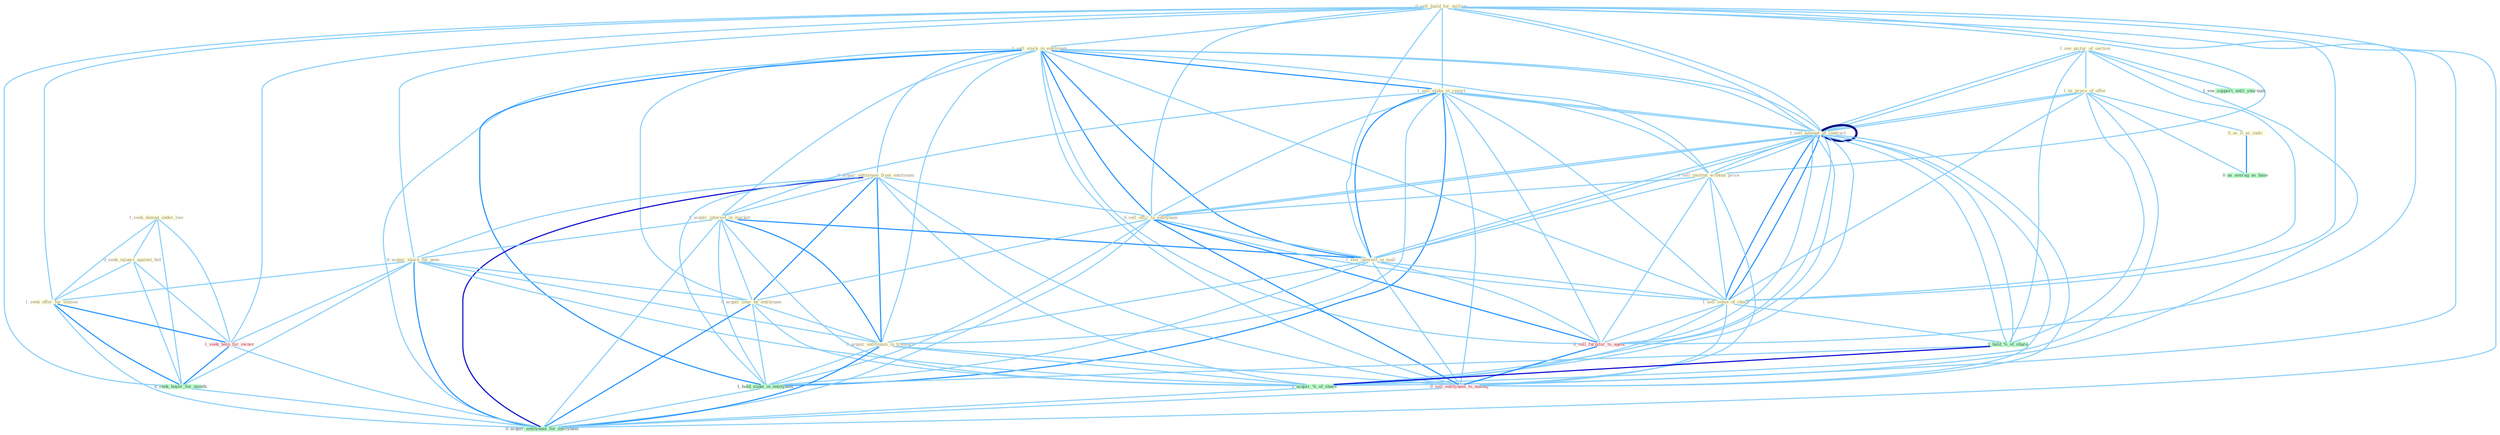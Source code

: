Graph G{ 
    node
    [shape=polygon,style=filled,width=.5,height=.06,color="#BDFCC9",fixedsize=true,fontsize=4,
    fontcolor="#2f4f4f"];
    {node
    [color="#ffffe0", fontcolor="#8b7d6b"] "0_sell_build_for_million " "1_sell_stock_in_entitynam " "1_sell_stake_in_resort " "1_see_pictur_of_section " "0_acquir_entitynam_from_entitynam " "1_us_proce_of_offer " "1_sell_amount_of_contract " "0_sell_institut_without_price " "1_acquir_interest_in_market " "1_seek_damag_under_law " "0_sell_offic_to_entitynam " "1_sell_amount_of_contract " "0_seek_injunct_against_bid " "1_sell_interest_in_mall " "0_acquir_share_for_penc " "0_acquir_year_by_entitynam " "0_acquir_entitynam_in_transact " "1_sell_some_of_check " "0_us_it_as_indic " "1_seek_offer_for_station "}
{node [color="#fff0f5", fontcolor="#b22222"] "1_seek_help_for_owner " "0_sell_furnitur_to_agenc " "0_sell_entitynam_to_manag "}
edge [color="#B0E2FF"];

	"0_sell_build_for_million " -- "1_sell_stock_in_entitynam " [w="1", color="#87cefa" ];
	"0_sell_build_for_million " -- "1_sell_stake_in_resort " [w="1", color="#87cefa" ];
	"0_sell_build_for_million " -- "1_sell_amount_of_contract " [w="1", color="#87cefa" ];
	"0_sell_build_for_million " -- "0_sell_institut_without_price " [w="1", color="#87cefa" ];
	"0_sell_build_for_million " -- "0_sell_offic_to_entitynam " [w="1", color="#87cefa" ];
	"0_sell_build_for_million " -- "1_sell_amount_of_contract " [w="1", color="#87cefa" ];
	"0_sell_build_for_million " -- "1_sell_interest_in_mall " [w="1", color="#87cefa" ];
	"0_sell_build_for_million " -- "0_acquir_share_for_penc " [w="1", color="#87cefa" ];
	"0_sell_build_for_million " -- "1_sell_some_of_check " [w="1", color="#87cefa" ];
	"0_sell_build_for_million " -- "1_seek_offer_for_station " [w="1", color="#87cefa" ];
	"0_sell_build_for_million " -- "1_seek_help_for_owner " [w="1", color="#87cefa" ];
	"0_sell_build_for_million " -- "0_seek_buyer_for_month " [w="1", color="#87cefa" ];
	"0_sell_build_for_million " -- "0_sell_furnitur_to_agenc " [w="1", color="#87cefa" ];
	"0_sell_build_for_million " -- "0_sell_entitynam_to_manag " [w="1", color="#87cefa" ];
	"0_sell_build_for_million " -- "0_acquir_entitynam_for_entitynam " [w="1", color="#87cefa" ];
	"1_sell_stock_in_entitynam " -- "1_sell_stake_in_resort " [w="2", color="#1e90ff" , len=0.8];
	"1_sell_stock_in_entitynam " -- "0_acquir_entitynam_from_entitynam " [w="1", color="#87cefa" ];
	"1_sell_stock_in_entitynam " -- "1_sell_amount_of_contract " [w="1", color="#87cefa" ];
	"1_sell_stock_in_entitynam " -- "0_sell_institut_without_price " [w="1", color="#87cefa" ];
	"1_sell_stock_in_entitynam " -- "1_acquir_interest_in_market " [w="1", color="#87cefa" ];
	"1_sell_stock_in_entitynam " -- "0_sell_offic_to_entitynam " [w="2", color="#1e90ff" , len=0.8];
	"1_sell_stock_in_entitynam " -- "1_sell_amount_of_contract " [w="1", color="#87cefa" ];
	"1_sell_stock_in_entitynam " -- "1_sell_interest_in_mall " [w="2", color="#1e90ff" , len=0.8];
	"1_sell_stock_in_entitynam " -- "0_acquir_year_by_entitynam " [w="1", color="#87cefa" ];
	"1_sell_stock_in_entitynam " -- "0_acquir_entitynam_in_transact " [w="1", color="#87cefa" ];
	"1_sell_stock_in_entitynam " -- "1_sell_some_of_check " [w="1", color="#87cefa" ];
	"1_sell_stock_in_entitynam " -- "1_hold_stake_in_entitynam " [w="2", color="#1e90ff" , len=0.8];
	"1_sell_stock_in_entitynam " -- "0_sell_furnitur_to_agenc " [w="1", color="#87cefa" ];
	"1_sell_stock_in_entitynam " -- "0_sell_entitynam_to_manag " [w="1", color="#87cefa" ];
	"1_sell_stock_in_entitynam " -- "0_acquir_entitynam_for_entitynam " [w="1", color="#87cefa" ];
	"1_sell_stake_in_resort " -- "1_sell_amount_of_contract " [w="1", color="#87cefa" ];
	"1_sell_stake_in_resort " -- "0_sell_institut_without_price " [w="1", color="#87cefa" ];
	"1_sell_stake_in_resort " -- "1_acquir_interest_in_market " [w="1", color="#87cefa" ];
	"1_sell_stake_in_resort " -- "0_sell_offic_to_entitynam " [w="1", color="#87cefa" ];
	"1_sell_stake_in_resort " -- "1_sell_amount_of_contract " [w="1", color="#87cefa" ];
	"1_sell_stake_in_resort " -- "1_sell_interest_in_mall " [w="2", color="#1e90ff" , len=0.8];
	"1_sell_stake_in_resort " -- "0_acquir_entitynam_in_transact " [w="1", color="#87cefa" ];
	"1_sell_stake_in_resort " -- "1_sell_some_of_check " [w="1", color="#87cefa" ];
	"1_sell_stake_in_resort " -- "1_hold_stake_in_entitynam " [w="2", color="#1e90ff" , len=0.8];
	"1_sell_stake_in_resort " -- "0_sell_furnitur_to_agenc " [w="1", color="#87cefa" ];
	"1_sell_stake_in_resort " -- "0_sell_entitynam_to_manag " [w="1", color="#87cefa" ];
	"1_see_pictur_of_section " -- "1_us_proce_of_offer " [w="1", color="#87cefa" ];
	"1_see_pictur_of_section " -- "1_sell_amount_of_contract " [w="1", color="#87cefa" ];
	"1_see_pictur_of_section " -- "1_sell_amount_of_contract " [w="1", color="#87cefa" ];
	"1_see_pictur_of_section " -- "1_sell_some_of_check " [w="1", color="#87cefa" ];
	"1_see_pictur_of_section " -- "1_hold_%_of_share " [w="1", color="#87cefa" ];
	"1_see_pictur_of_section " -- "1_acquir_%_of_share " [w="1", color="#87cefa" ];
	"1_see_pictur_of_section " -- "1_see_support_until_yearnum " [w="1", color="#87cefa" ];
	"0_acquir_entitynam_from_entitynam " -- "1_acquir_interest_in_market " [w="1", color="#87cefa" ];
	"0_acquir_entitynam_from_entitynam " -- "0_sell_offic_to_entitynam " [w="1", color="#87cefa" ];
	"0_acquir_entitynam_from_entitynam " -- "0_acquir_share_for_penc " [w="1", color="#87cefa" ];
	"0_acquir_entitynam_from_entitynam " -- "0_acquir_year_by_entitynam " [w="2", color="#1e90ff" , len=0.8];
	"0_acquir_entitynam_from_entitynam " -- "0_acquir_entitynam_in_transact " [w="2", color="#1e90ff" , len=0.8];
	"0_acquir_entitynam_from_entitynam " -- "1_hold_stake_in_entitynam " [w="1", color="#87cefa" ];
	"0_acquir_entitynam_from_entitynam " -- "1_acquir_%_of_share " [w="1", color="#87cefa" ];
	"0_acquir_entitynam_from_entitynam " -- "0_sell_entitynam_to_manag " [w="1", color="#87cefa" ];
	"0_acquir_entitynam_from_entitynam " -- "0_acquir_entitynam_for_entitynam " [w="3", color="#0000cd" , len=0.6];
	"1_us_proce_of_offer " -- "1_sell_amount_of_contract " [w="1", color="#87cefa" ];
	"1_us_proce_of_offer " -- "1_sell_amount_of_contract " [w="1", color="#87cefa" ];
	"1_us_proce_of_offer " -- "1_sell_some_of_check " [w="1", color="#87cefa" ];
	"1_us_proce_of_offer " -- "0_us_it_as_indic " [w="1", color="#87cefa" ];
	"1_us_proce_of_offer " -- "1_hold_%_of_share " [w="1", color="#87cefa" ];
	"1_us_proce_of_offer " -- "1_acquir_%_of_share " [w="1", color="#87cefa" ];
	"1_us_proce_of_offer " -- "0_us_averag_as_base " [w="1", color="#87cefa" ];
	"1_sell_amount_of_contract " -- "0_sell_institut_without_price " [w="1", color="#87cefa" ];
	"1_sell_amount_of_contract " -- "0_sell_offic_to_entitynam " [w="1", color="#87cefa" ];
	"1_sell_amount_of_contract " -- "1_sell_amount_of_contract " [w="4", style=bold, color="#000080", len=0.4];
	"1_sell_amount_of_contract " -- "1_sell_interest_in_mall " [w="1", color="#87cefa" ];
	"1_sell_amount_of_contract " -- "1_sell_some_of_check " [w="2", color="#1e90ff" , len=0.8];
	"1_sell_amount_of_contract " -- "1_hold_%_of_share " [w="1", color="#87cefa" ];
	"1_sell_amount_of_contract " -- "1_acquir_%_of_share " [w="1", color="#87cefa" ];
	"1_sell_amount_of_contract " -- "0_sell_furnitur_to_agenc " [w="1", color="#87cefa" ];
	"1_sell_amount_of_contract " -- "0_sell_entitynam_to_manag " [w="1", color="#87cefa" ];
	"0_sell_institut_without_price " -- "0_sell_offic_to_entitynam " [w="1", color="#87cefa" ];
	"0_sell_institut_without_price " -- "1_sell_amount_of_contract " [w="1", color="#87cefa" ];
	"0_sell_institut_without_price " -- "1_sell_interest_in_mall " [w="1", color="#87cefa" ];
	"0_sell_institut_without_price " -- "1_sell_some_of_check " [w="1", color="#87cefa" ];
	"0_sell_institut_without_price " -- "0_sell_furnitur_to_agenc " [w="1", color="#87cefa" ];
	"0_sell_institut_without_price " -- "0_sell_entitynam_to_manag " [w="1", color="#87cefa" ];
	"1_acquir_interest_in_market " -- "1_sell_interest_in_mall " [w="2", color="#1e90ff" , len=0.8];
	"1_acquir_interest_in_market " -- "0_acquir_share_for_penc " [w="1", color="#87cefa" ];
	"1_acquir_interest_in_market " -- "0_acquir_year_by_entitynam " [w="1", color="#87cefa" ];
	"1_acquir_interest_in_market " -- "0_acquir_entitynam_in_transact " [w="2", color="#1e90ff" , len=0.8];
	"1_acquir_interest_in_market " -- "1_hold_stake_in_entitynam " [w="1", color="#87cefa" ];
	"1_acquir_interest_in_market " -- "1_acquir_%_of_share " [w="1", color="#87cefa" ];
	"1_acquir_interest_in_market " -- "0_acquir_entitynam_for_entitynam " [w="1", color="#87cefa" ];
	"1_seek_damag_under_law " -- "0_seek_injunct_against_bid " [w="1", color="#87cefa" ];
	"1_seek_damag_under_law " -- "1_seek_offer_for_station " [w="1", color="#87cefa" ];
	"1_seek_damag_under_law " -- "1_seek_help_for_owner " [w="1", color="#87cefa" ];
	"1_seek_damag_under_law " -- "0_seek_buyer_for_month " [w="1", color="#87cefa" ];
	"0_sell_offic_to_entitynam " -- "1_sell_amount_of_contract " [w="1", color="#87cefa" ];
	"0_sell_offic_to_entitynam " -- "1_sell_interest_in_mall " [w="1", color="#87cefa" ];
	"0_sell_offic_to_entitynam " -- "0_acquir_year_by_entitynam " [w="1", color="#87cefa" ];
	"0_sell_offic_to_entitynam " -- "1_sell_some_of_check " [w="1", color="#87cefa" ];
	"0_sell_offic_to_entitynam " -- "1_hold_stake_in_entitynam " [w="1", color="#87cefa" ];
	"0_sell_offic_to_entitynam " -- "0_sell_furnitur_to_agenc " [w="2", color="#1e90ff" , len=0.8];
	"0_sell_offic_to_entitynam " -- "0_sell_entitynam_to_manag " [w="2", color="#1e90ff" , len=0.8];
	"0_sell_offic_to_entitynam " -- "0_acquir_entitynam_for_entitynam " [w="1", color="#87cefa" ];
	"1_sell_amount_of_contract " -- "1_sell_interest_in_mall " [w="1", color="#87cefa" ];
	"1_sell_amount_of_contract " -- "1_sell_some_of_check " [w="2", color="#1e90ff" , len=0.8];
	"1_sell_amount_of_contract " -- "1_hold_%_of_share " [w="1", color="#87cefa" ];
	"1_sell_amount_of_contract " -- "1_acquir_%_of_share " [w="1", color="#87cefa" ];
	"1_sell_amount_of_contract " -- "0_sell_furnitur_to_agenc " [w="1", color="#87cefa" ];
	"1_sell_amount_of_contract " -- "0_sell_entitynam_to_manag " [w="1", color="#87cefa" ];
	"0_seek_injunct_against_bid " -- "1_seek_offer_for_station " [w="1", color="#87cefa" ];
	"0_seek_injunct_against_bid " -- "1_seek_help_for_owner " [w="1", color="#87cefa" ];
	"0_seek_injunct_against_bid " -- "0_seek_buyer_for_month " [w="1", color="#87cefa" ];
	"1_sell_interest_in_mall " -- "0_acquir_entitynam_in_transact " [w="1", color="#87cefa" ];
	"1_sell_interest_in_mall " -- "1_sell_some_of_check " [w="1", color="#87cefa" ];
	"1_sell_interest_in_mall " -- "1_hold_stake_in_entitynam " [w="1", color="#87cefa" ];
	"1_sell_interest_in_mall " -- "0_sell_furnitur_to_agenc " [w="1", color="#87cefa" ];
	"1_sell_interest_in_mall " -- "0_sell_entitynam_to_manag " [w="1", color="#87cefa" ];
	"0_acquir_share_for_penc " -- "0_acquir_year_by_entitynam " [w="1", color="#87cefa" ];
	"0_acquir_share_for_penc " -- "0_acquir_entitynam_in_transact " [w="1", color="#87cefa" ];
	"0_acquir_share_for_penc " -- "1_seek_offer_for_station " [w="1", color="#87cefa" ];
	"0_acquir_share_for_penc " -- "1_seek_help_for_owner " [w="1", color="#87cefa" ];
	"0_acquir_share_for_penc " -- "0_seek_buyer_for_month " [w="1", color="#87cefa" ];
	"0_acquir_share_for_penc " -- "1_acquir_%_of_share " [w="1", color="#87cefa" ];
	"0_acquir_share_for_penc " -- "0_acquir_entitynam_for_entitynam " [w="2", color="#1e90ff" , len=0.8];
	"0_acquir_year_by_entitynam " -- "0_acquir_entitynam_in_transact " [w="1", color="#87cefa" ];
	"0_acquir_year_by_entitynam " -- "1_hold_stake_in_entitynam " [w="1", color="#87cefa" ];
	"0_acquir_year_by_entitynam " -- "1_acquir_%_of_share " [w="1", color="#87cefa" ];
	"0_acquir_year_by_entitynam " -- "0_acquir_entitynam_for_entitynam " [w="2", color="#1e90ff" , len=0.8];
	"0_acquir_entitynam_in_transact " -- "1_hold_stake_in_entitynam " [w="1", color="#87cefa" ];
	"0_acquir_entitynam_in_transact " -- "1_acquir_%_of_share " [w="1", color="#87cefa" ];
	"0_acquir_entitynam_in_transact " -- "0_sell_entitynam_to_manag " [w="1", color="#87cefa" ];
	"0_acquir_entitynam_in_transact " -- "0_acquir_entitynam_for_entitynam " [w="2", color="#1e90ff" , len=0.8];
	"1_sell_some_of_check " -- "1_hold_%_of_share " [w="1", color="#87cefa" ];
	"1_sell_some_of_check " -- "1_acquir_%_of_share " [w="1", color="#87cefa" ];
	"1_sell_some_of_check " -- "0_sell_furnitur_to_agenc " [w="1", color="#87cefa" ];
	"1_sell_some_of_check " -- "0_sell_entitynam_to_manag " [w="1", color="#87cefa" ];
	"0_us_it_as_indic " -- "0_us_averag_as_base " [w="2", color="#1e90ff" , len=0.8];
	"1_seek_offer_for_station " -- "1_seek_help_for_owner " [w="2", color="#1e90ff" , len=0.8];
	"1_seek_offer_for_station " -- "0_seek_buyer_for_month " [w="2", color="#1e90ff" , len=0.8];
	"1_seek_offer_for_station " -- "0_acquir_entitynam_for_entitynam " [w="1", color="#87cefa" ];
	"1_hold_%_of_share " -- "1_hold_stake_in_entitynam " [w="1", color="#87cefa" ];
	"1_hold_%_of_share " -- "1_acquir_%_of_share " [w="3", color="#0000cd" , len=0.6];
	"1_hold_stake_in_entitynam " -- "0_acquir_entitynam_for_entitynam " [w="1", color="#87cefa" ];
	"1_seek_help_for_owner " -- "0_seek_buyer_for_month " [w="2", color="#1e90ff" , len=0.8];
	"1_seek_help_for_owner " -- "0_acquir_entitynam_for_entitynam " [w="1", color="#87cefa" ];
	"0_seek_buyer_for_month " -- "0_acquir_entitynam_for_entitynam " [w="1", color="#87cefa" ];
	"1_acquir_%_of_share " -- "0_acquir_entitynam_for_entitynam " [w="1", color="#87cefa" ];
	"0_sell_furnitur_to_agenc " -- "0_sell_entitynam_to_manag " [w="2", color="#1e90ff" , len=0.8];
	"0_sell_entitynam_to_manag " -- "0_acquir_entitynam_for_entitynam " [w="1", color="#87cefa" ];
}